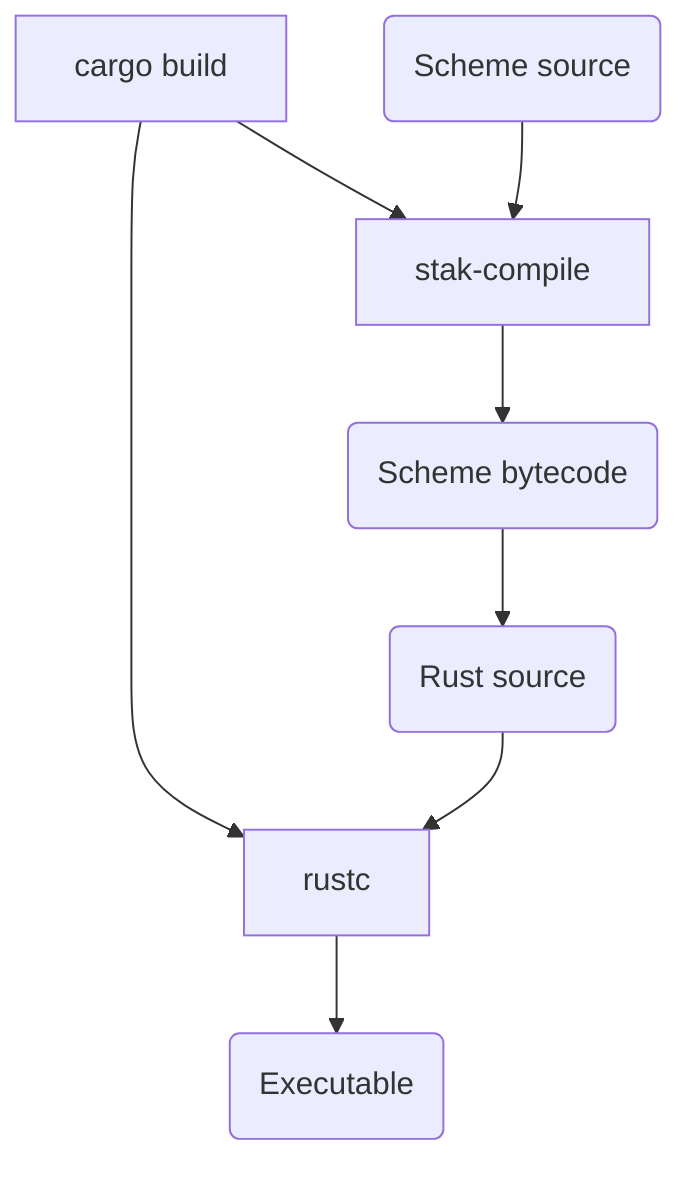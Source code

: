 graph TD
  B[cargo build] --> RC
  B --> SC

  SS(Scheme source) --> SC[stak-compile] --> SB(Scheme bytecode) --> RS
  RS(Rust source) --> RC[rustc] --> X

  X(Executable)
